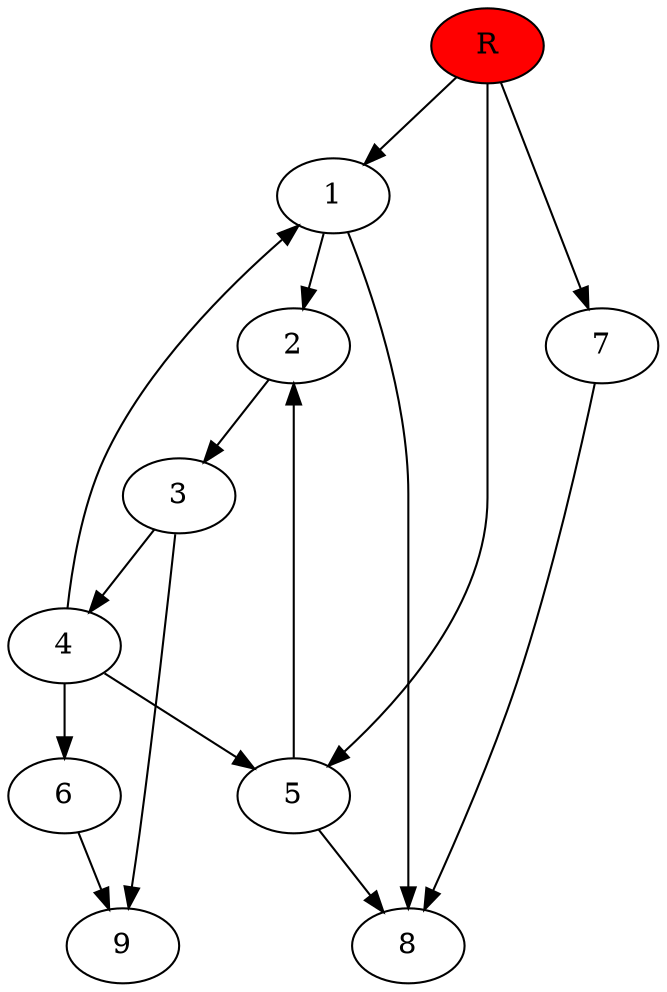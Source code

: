 digraph prb30436 {
	1
	2
	3
	4
	5
	6
	7
	8
	R [fillcolor="#ff0000" style=filled]
	1 -> 2
	1 -> 8
	2 -> 3
	3 -> 4
	3 -> 9
	4 -> 1
	4 -> 5
	4 -> 6
	5 -> 2
	5 -> 8
	6 -> 9
	7 -> 8
	R -> 1
	R -> 5
	R -> 7
}
